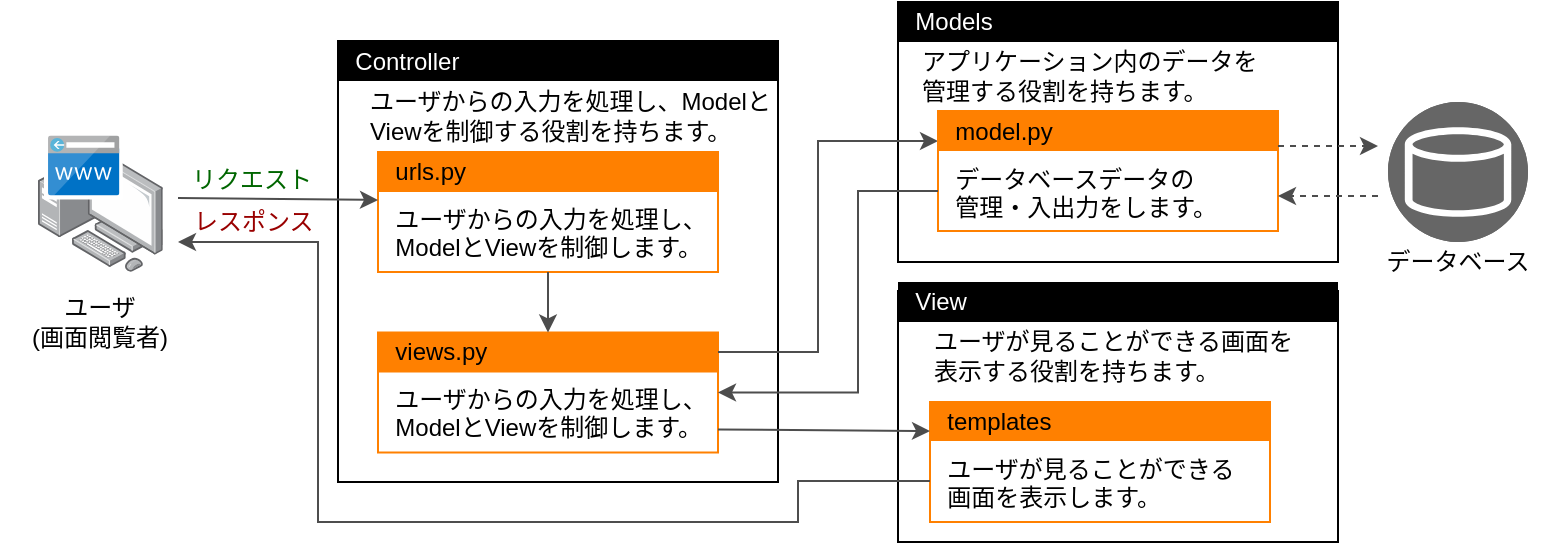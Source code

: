 <mxfile version="22.1.16" type="github">
  <diagram name="ページ1" id="qkXRaQuu1xS7nbxDsZPN">
    <mxGraphModel dx="1226" dy="679" grid="1" gridSize="10" guides="1" tooltips="1" connect="1" arrows="1" fold="1" page="1" pageScale="1" pageWidth="827" pageHeight="1169" math="0" shadow="0">
      <root>
        <mxCell id="0" />
        <mxCell id="1" parent="0" />
        <mxCell id="bLfK2yB55-KlpLb1q896-73" value="リクエスト" style="text;html=1;strokeColor=none;fillColor=none;align=left;verticalAlign=middle;whiteSpace=wrap;rounded=0;fontSize=12;fontStyle=0;fontColor=#006600;" parent="1" vertex="1">
          <mxGeometry x="134.75" y="323.5" width="70" height="30" as="geometry" />
        </mxCell>
        <mxCell id="bLfK2yB55-KlpLb1q896-74" value="レスポンス" style="text;html=1;strokeColor=none;fillColor=none;align=left;verticalAlign=middle;whiteSpace=wrap;rounded=0;fontSize=12;fontStyle=0;fontColor=#990000;" parent="1" vertex="1">
          <mxGeometry x="136" y="349" width="77" height="21" as="geometry" />
        </mxCell>
        <mxCell id="bLfK2yB55-KlpLb1q896-85" value="ユーザ&lt;br&gt;(画面閲覧者)" style="text;html=1;strokeColor=none;fillColor=none;align=center;verticalAlign=middle;whiteSpace=wrap;rounded=0;fontSize=12;fontStyle=0" parent="1" vertex="1">
          <mxGeometry x="41.2" y="394.5" width="100" height="30" as="geometry" />
        </mxCell>
        <mxCell id="7YtSxur7-LAXrawJJjc7-26" value="" style="rounded=0;whiteSpace=wrap;html=1;" vertex="1" parent="1">
          <mxGeometry x="210" y="269.5" width="220" height="220.5" as="geometry" />
        </mxCell>
        <mxCell id="7YtSxur7-LAXrawJJjc7-30" value="&amp;nbsp; Controller" style="text;html=1;strokeColor=none;fillColor=#000000;align=left;verticalAlign=middle;whiteSpace=wrap;rounded=0;fontSize=12;fontStyle=0;fontColor=#FFFFFF;" vertex="1" parent="1">
          <mxGeometry x="210" y="269.5" width="220" height="20" as="geometry" />
        </mxCell>
        <mxCell id="7YtSxur7-LAXrawJJjc7-49" value="" style="rounded=0;whiteSpace=wrap;html=1;" vertex="1" parent="1">
          <mxGeometry x="490" y="394.5" width="220" height="125.5" as="geometry" />
        </mxCell>
        <mxCell id="7YtSxur7-LAXrawJJjc7-50" value="&amp;nbsp; View" style="text;html=1;strokeColor=none;fillColor=#000000;align=left;verticalAlign=middle;whiteSpace=wrap;rounded=0;fontSize=12;fontStyle=0;fontColor=#FFFFFF;" vertex="1" parent="1">
          <mxGeometry x="490" y="390" width="220" height="20" as="geometry" />
        </mxCell>
        <mxCell id="7YtSxur7-LAXrawJJjc7-53" value="" style="rounded=0;whiteSpace=wrap;html=1;" vertex="1" parent="1">
          <mxGeometry x="490" y="250" width="220" height="130" as="geometry" />
        </mxCell>
        <mxCell id="7YtSxur7-LAXrawJJjc7-54" value="&amp;nbsp; Models" style="text;html=1;strokeColor=none;fillColor=#000000;align=left;verticalAlign=middle;whiteSpace=wrap;rounded=0;fontSize=12;fontStyle=0;fontColor=#FFFFFF;" vertex="1" parent="1">
          <mxGeometry x="490" y="250" width="220" height="20" as="geometry" />
        </mxCell>
        <mxCell id="7YtSxur7-LAXrawJJjc7-52" value="" style="rounded=0;whiteSpace=wrap;html=1;strokeColor=#ff8000;" vertex="1" parent="1">
          <mxGeometry x="230" y="325" width="170" height="60" as="geometry" />
        </mxCell>
        <mxCell id="7YtSxur7-LAXrawJJjc7-63" value="&amp;nbsp; ユーザからの入力を処理し、&lt;br&gt;&amp;nbsp; ModelとViewを制御します。" style="text;html=1;strokeColor=none;fillColor=none;align=left;verticalAlign=top;whiteSpace=wrap;rounded=0;" vertex="1" parent="1">
          <mxGeometry x="230" y="345" width="170" height="40" as="geometry" />
        </mxCell>
        <mxCell id="7YtSxur7-LAXrawJJjc7-51" value="&amp;nbsp; urls.py" style="text;html=1;strokeColor=none;fillColor=#FF8000;align=left;verticalAlign=middle;whiteSpace=wrap;rounded=0;fontSize=12;fontStyle=0" vertex="1" parent="1">
          <mxGeometry x="230" y="325" width="170" height="20" as="geometry" />
        </mxCell>
        <mxCell id="7YtSxur7-LAXrawJJjc7-65" value="" style="rounded=0;whiteSpace=wrap;html=1;strokeColor=#ff8000;" vertex="1" parent="1">
          <mxGeometry x="230" y="415.25" width="170" height="60" as="geometry" />
        </mxCell>
        <mxCell id="7YtSxur7-LAXrawJJjc7-66" value="&amp;nbsp; views.py" style="text;html=1;strokeColor=none;fillColor=#FF8000;align=left;verticalAlign=middle;whiteSpace=wrap;rounded=0;fontSize=12;fontStyle=0" vertex="1" parent="1">
          <mxGeometry x="230" y="415.25" width="170" height="20" as="geometry" />
        </mxCell>
        <mxCell id="7YtSxur7-LAXrawJJjc7-86" style="edgeStyle=orthogonalEdgeStyle;rounded=0;orthogonalLoop=1;jettySize=auto;html=1;entryX=0;entryY=0.75;entryDx=0;entryDy=0;strokeWidth=1;strokeColor=#4D4D4D;" edge="1" parent="1" target="7YtSxur7-LAXrawJJjc7-69">
          <mxGeometry relative="1" as="geometry">
            <mxPoint x="400" y="425" as="sourcePoint" />
            <Array as="points">
              <mxPoint x="400" y="425" />
              <mxPoint x="450" y="425" />
              <mxPoint x="450" y="320" />
            </Array>
          </mxGeometry>
        </mxCell>
        <mxCell id="7YtSxur7-LAXrawJJjc7-67" value="&amp;nbsp; ユーザからの入力を処理し、&lt;br&gt;&amp;nbsp; ModelとViewを制御します。" style="text;html=1;strokeColor=none;fillColor=none;align=left;verticalAlign=top;whiteSpace=wrap;rounded=0;" vertex="1" parent="1">
          <mxGeometry x="230" y="435.25" width="170" height="40" as="geometry" />
        </mxCell>
        <mxCell id="7YtSxur7-LAXrawJJjc7-68" value="" style="rounded=0;whiteSpace=wrap;html=1;strokeColor=#ff8000;" vertex="1" parent="1">
          <mxGeometry x="510" y="304.5" width="170" height="60" as="geometry" />
        </mxCell>
        <mxCell id="7YtSxur7-LAXrawJJjc7-69" value="&amp;nbsp; model.py" style="text;html=1;strokeColor=none;fillColor=#FF8000;align=left;verticalAlign=middle;whiteSpace=wrap;rounded=0;fontSize=12;fontStyle=0" vertex="1" parent="1">
          <mxGeometry x="510" y="304.5" width="170" height="20" as="geometry" />
        </mxCell>
        <mxCell id="7YtSxur7-LAXrawJJjc7-87" style="edgeStyle=orthogonalEdgeStyle;rounded=0;orthogonalLoop=1;jettySize=auto;html=1;exitX=0;exitY=0.5;exitDx=0;exitDy=0;entryX=1;entryY=0.25;entryDx=0;entryDy=0;strokeWidth=1;strokeColor=#4D4D4D;" edge="1" parent="1" source="7YtSxur7-LAXrawJJjc7-70" target="7YtSxur7-LAXrawJJjc7-67">
          <mxGeometry relative="1" as="geometry">
            <Array as="points">
              <mxPoint x="470" y="345" />
              <mxPoint x="470" y="445" />
            </Array>
          </mxGeometry>
        </mxCell>
        <mxCell id="7YtSxur7-LAXrawJJjc7-70" value="&amp;nbsp; データベースデータの&lt;br&gt;&amp;nbsp; 管理・入出力をします。" style="text;html=1;strokeColor=none;fillColor=none;align=left;verticalAlign=top;whiteSpace=wrap;rounded=0;" vertex="1" parent="1">
          <mxGeometry x="510" y="324.5" width="150" height="40" as="geometry" />
        </mxCell>
        <mxCell id="7YtSxur7-LAXrawJJjc7-71" value="" style="rounded=0;whiteSpace=wrap;html=1;strokeColor=#ff8000;" vertex="1" parent="1">
          <mxGeometry x="506" y="450" width="170" height="60" as="geometry" />
        </mxCell>
        <mxCell id="7YtSxur7-LAXrawJJjc7-72" value="&amp;nbsp; templates" style="text;html=1;strokeColor=none;fillColor=#FF8000;align=left;verticalAlign=middle;whiteSpace=wrap;rounded=0;fontSize=12;fontStyle=0" vertex="1" parent="1">
          <mxGeometry x="506" y="449.5" width="170" height="20" as="geometry" />
        </mxCell>
        <mxCell id="7YtSxur7-LAXrawJJjc7-105" style="edgeStyle=orthogonalEdgeStyle;rounded=0;orthogonalLoop=1;jettySize=auto;html=1;exitX=0;exitY=0.5;exitDx=0;exitDy=0;strokeWidth=1;strokeColor=#4D4D4D;" edge="1" parent="1" source="7YtSxur7-LAXrawJJjc7-73">
          <mxGeometry relative="1" as="geometry">
            <mxPoint x="130" y="370" as="targetPoint" />
            <Array as="points">
              <mxPoint x="440" y="490" />
              <mxPoint x="440" y="510" />
              <mxPoint x="200" y="510" />
              <mxPoint x="200" y="370" />
            </Array>
          </mxGeometry>
        </mxCell>
        <mxCell id="7YtSxur7-LAXrawJJjc7-73" value="&amp;nbsp; ユーザが見ることができる&lt;br&gt;&amp;nbsp; 画面を表示します。" style="text;html=1;strokeColor=none;fillColor=none;align=left;verticalAlign=top;whiteSpace=wrap;rounded=0;" vertex="1" parent="1">
          <mxGeometry x="506" y="469.5" width="170" height="40" as="geometry" />
        </mxCell>
        <mxCell id="7YtSxur7-LAXrawJJjc7-80" value="" style="fillColor=#666666;verticalLabelPosition=bottom;sketch=0;html=1;strokeColor=#ffffff;verticalAlign=top;align=center;points=[[0.145,0.145,0],[0.5,0,0],[0.855,0.145,0],[1,0.5,0],[0.855,0.855,0],[0.5,1,0],[0.145,0.855,0],[0,0.5,0]];pointerEvents=1;shape=mxgraph.cisco_safe.compositeIcon;bgIcon=ellipse;resIcon=mxgraph.cisco_safe.capability.database;" vertex="1" parent="1">
          <mxGeometry x="735" y="300" width="70" height="70" as="geometry" />
        </mxCell>
        <mxCell id="bLfK2yB55-KlpLb1q896-72" value="" style="endArrow=classic;html=1;rounded=0;strokeWidth=1;entryX=0;entryY=0.25;entryDx=0;entryDy=0;strokeColor=#4D4D4D;" parent="1" edge="1">
          <mxGeometry width="50" height="50" relative="1" as="geometry">
            <mxPoint x="130" y="348" as="sourcePoint" />
            <mxPoint x="230" y="349" as="targetPoint" />
          </mxGeometry>
        </mxCell>
        <mxCell id="7YtSxur7-LAXrawJJjc7-81" value="" style="endArrow=classic;html=1;rounded=0;strokeWidth=1;entryX=0.5;entryY=0;entryDx=0;entryDy=0;exitX=0.5;exitY=1;exitDx=0;exitDy=0;strokeColor=#4D4D4D;" edge="1" parent="1" source="7YtSxur7-LAXrawJJjc7-63" target="7YtSxur7-LAXrawJJjc7-66">
          <mxGeometry width="50" height="50" relative="1" as="geometry">
            <mxPoint x="108" y="456" as="sourcePoint" />
            <mxPoint x="230" y="455" as="targetPoint" />
          </mxGeometry>
        </mxCell>
        <mxCell id="7YtSxur7-LAXrawJJjc7-93" value="" style="endArrow=classic;html=1;rounded=0;strokeWidth=1;dashed=1;strokeColor=#4D4D4D;" edge="1" parent="1">
          <mxGeometry width="50" height="50" relative="1" as="geometry">
            <mxPoint x="730" y="347" as="sourcePoint" />
            <mxPoint x="680" y="347" as="targetPoint" />
          </mxGeometry>
        </mxCell>
        <mxCell id="7YtSxur7-LAXrawJJjc7-94" value="" style="endArrow=classic;html=1;rounded=0;strokeWidth=1;dashed=1;strokeColor=#4D4D4D;" edge="1" parent="1">
          <mxGeometry width="50" height="50" relative="1" as="geometry">
            <mxPoint x="680" y="322" as="sourcePoint" />
            <mxPoint x="730" y="322" as="targetPoint" />
          </mxGeometry>
        </mxCell>
        <mxCell id="7YtSxur7-LAXrawJJjc7-95" value="" style="endArrow=classic;html=1;rounded=0;strokeWidth=1;entryX=0;entryY=0.75;entryDx=0;entryDy=0;strokeColor=#4D4D4D;" edge="1" parent="1" target="7YtSxur7-LAXrawJJjc7-72">
          <mxGeometry width="50" height="50" relative="1" as="geometry">
            <mxPoint x="400" y="463.76" as="sourcePoint" />
            <mxPoint x="510.0" y="463.76" as="targetPoint" />
          </mxGeometry>
        </mxCell>
        <mxCell id="7YtSxur7-LAXrawJJjc7-101" value="データベース" style="text;html=1;strokeColor=none;fillColor=none;align=center;verticalAlign=middle;whiteSpace=wrap;rounded=0;" vertex="1" parent="1">
          <mxGeometry x="730" y="364.5" width="80" height="30" as="geometry" />
        </mxCell>
        <mxCell id="7YtSxur7-LAXrawJJjc7-102" value="アプリケーション内のデータを&lt;br&gt;管理する役割を持ちます。" style="text;html=1;strokeColor=none;fillColor=none;align=left;verticalAlign=middle;whiteSpace=wrap;rounded=0;" vertex="1" parent="1">
          <mxGeometry x="500" y="272" width="200" height="30" as="geometry" />
        </mxCell>
        <mxCell id="7YtSxur7-LAXrawJJjc7-103" value="ユーザが見ることができる画面を&lt;br&gt;表示する役割を持ちます。" style="text;html=1;strokeColor=none;fillColor=none;align=left;verticalAlign=middle;whiteSpace=wrap;rounded=0;" vertex="1" parent="1">
          <mxGeometry x="506" y="407" width="204" height="40" as="geometry" />
        </mxCell>
        <mxCell id="7YtSxur7-LAXrawJJjc7-104" value="ユーザからの入力を処理し、Modelと&lt;br&gt;Viewを制御する役割を持ちます。" style="text;html=1;strokeColor=none;fillColor=none;align=left;verticalAlign=middle;whiteSpace=wrap;rounded=0;" vertex="1" parent="1">
          <mxGeometry x="223.75" y="292" width="206.25" height="30" as="geometry" />
        </mxCell>
        <mxCell id="7YtSxur7-LAXrawJJjc7-106" value="" style="image;points=[];aspect=fixed;html=1;align=center;shadow=0;dashed=0;image=img/lib/allied_telesis/computer_and_terminals/Personal_Computer_with_Server.svg;imageBorder=none;" vertex="1" parent="1">
          <mxGeometry x="60.0" y="322.6" width="62.4" height="62.4" as="geometry" />
        </mxCell>
        <mxCell id="7YtSxur7-LAXrawJJjc7-107" value="" style="group" vertex="1" connectable="0" parent="1">
          <mxGeometry x="65" y="316.74" width="35.71" height="30" as="geometry" />
        </mxCell>
        <mxCell id="7YtSxur7-LAXrawJJjc7-108" value="" style="rounded=0;whiteSpace=wrap;html=1;labelBackgroundColor=default;comic=0;strokeColor=#FFFFFF;align=center;verticalAlign=top;fontFamily=Helvetica;fontSize=12;fontColor=default;fillColor=default;strokeWidth=4;" vertex="1" parent="7YtSxur7-LAXrawJJjc7-107">
          <mxGeometry width="35.35" height="30" as="geometry" />
        </mxCell>
        <mxCell id="7YtSxur7-LAXrawJJjc7-109" value="" style="image;aspect=fixed;html=1;points=[];align=center;fontSize=12;image=img/lib/mscae/CustomDomain.svg;imageBorder=#FFFFFF;comic=0;strokeWidth=0;perimeterSpacing=0;" vertex="1" parent="7YtSxur7-LAXrawJJjc7-107">
          <mxGeometry x="2.842e-14" width="35.71" height="30" as="geometry" />
        </mxCell>
      </root>
    </mxGraphModel>
  </diagram>
</mxfile>
